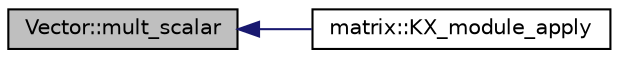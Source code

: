 digraph "Vector::mult_scalar"
{
  edge [fontname="Helvetica",fontsize="10",labelfontname="Helvetica",labelfontsize="10"];
  node [fontname="Helvetica",fontsize="10",shape=record];
  rankdir="LR";
  Node3282 [label="Vector::mult_scalar",height=0.2,width=0.4,color="black", fillcolor="grey75", style="filled", fontcolor="black"];
  Node3282 -> Node3283 [dir="back",color="midnightblue",fontsize="10",style="solid",fontname="Helvetica"];
  Node3283 [label="matrix::KX_module_apply",height=0.2,width=0.4,color="black", fillcolor="white", style="filled",URL="$d1/d8d/classmatrix.html#accef670f4dfd666f9de32fe50754665d"];
}
